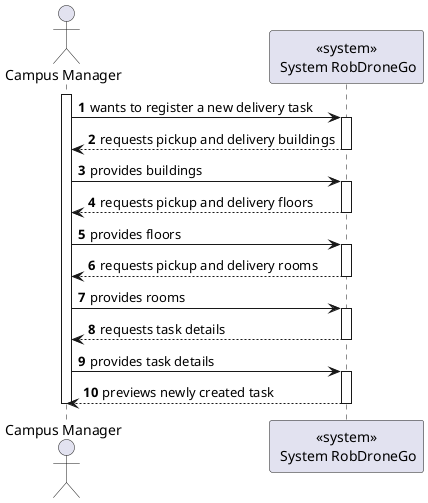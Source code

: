 @startuml
autonumber

actor "Campus Manager" as usr

participant "<<system>>\n System RobDroneGo" as sys

activate usr
usr -> sys : wants to register a new delivery task
activate sys
sys --> usr : requests pickup and delivery buildings
deactivate sys
usr -> sys : provides buildings

activate sys
    sys --> usr : requests pickup and delivery floors
deactivate sys

usr -> sys : provides floors
activate sys
sys --> usr : requests pickup and delivery rooms
deactivate sys

usr -> sys : provides rooms
activate sys
sys --> usr : requests task details
deactivate sys

usr -> sys : provides task details
activate sys
sys --> usr : previews newly created task
deactivate sys
deactivate usr

@enduml
